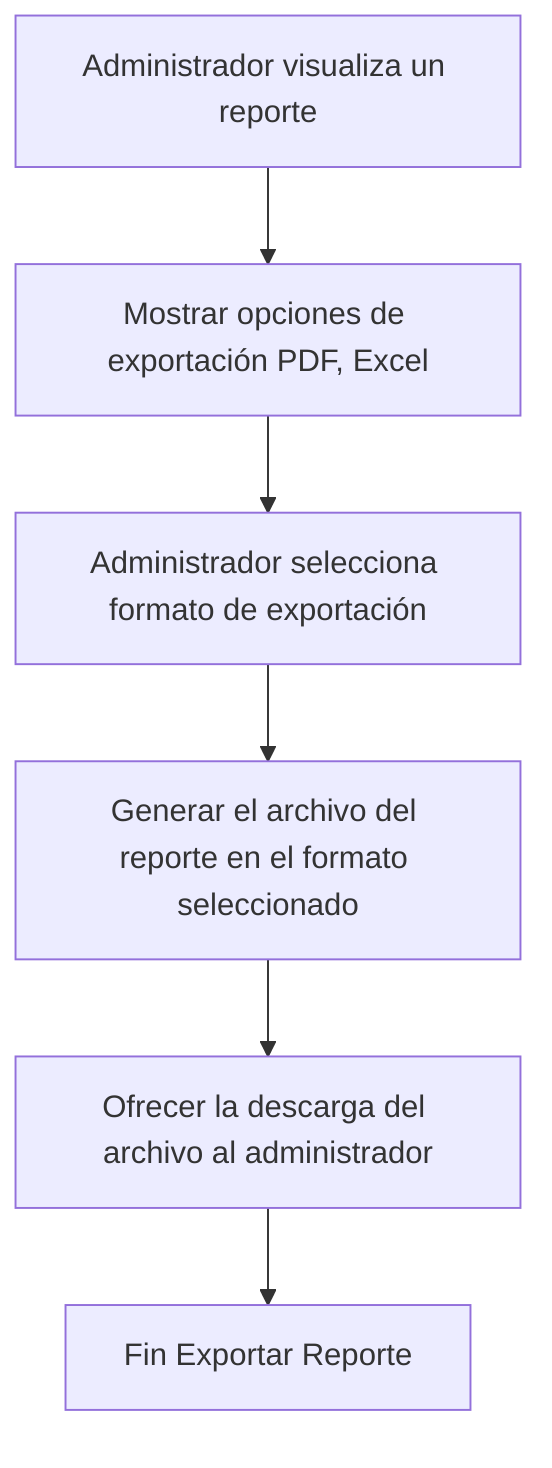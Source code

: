 graph TD
    A[Administrador visualiza un reporte] --> B[Mostrar opciones de exportación PDF, Excel];
    B --> C[Administrador selecciona formato de exportación];
    C --> D[Generar el archivo del reporte en el formato seleccionado];
    D --> E[Ofrecer la descarga del archivo al administrador];
    E --> F[Fin Exportar Reporte];